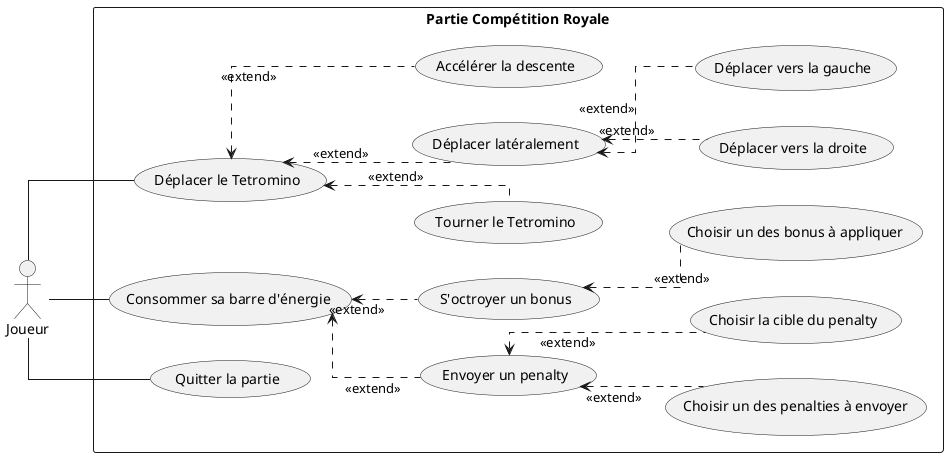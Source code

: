@startuml RoyalUseCase

'Royal-Competitive Mode'
' NOTE: We could add "pause", "resume" & "stop game" in game menu

left to right direction
actor Joueur as player
skinparam linetype ortho


rectangle "Partie Compétition Royale" as game {
    '### Social
    ' NOTE: we don't have to implement this but it would be a cool feature
    ' usecase "discuter" as chat

    '### Game Actions
    usecase "Déplacer le Tetromino" as move_piece
    usecase "Tourner le Tetromino" as rotate_piece

    'TODO: throw_penalty or get shield if a certain quantity of energy is reached
    usecase "Consommer sa barre d'énergie" as use_energy
    
    usecase "Envoyer un penalty" as throw_penalty
    usecase "Choisir un des penalties à envoyer" as choose_penalty
    usecase "Choisir la cible du penalty" as choose_target

    usecase "S'octroyer un bonus" as get_bonus
    usecase "Choisir un des bonus à appliquer" as choose_bonus

    '### move piece subcases NOTE: is "extends" the right keyword for this
    usecase "Déplacer latéralement" as lateral_movement
    usecase "Accélérer la descente" as increase_descent
    usecase "Déplacer vers la droite" as move_right
    usecase "Déplacer vers la gauche" as move_left

    usecase "Quitter la partie" as quit_game
}

player -- move_piece
player -- quit_game
player -- use_energy
 
(move_piece) <-. (lateral_movement): <<extend>>
(move_piece) <-. (increase_descent): <<extend>>
(move_piece) <-. (rotate_piece): <<extend>>
(lateral_movement) <-. (move_right): <<extend>>
(lateral_movement) <-. (move_left): <<extend>>


(use_energy) <-. (throw_penalty): <<extend>>
(throw_penalty) <-. (choose_penalty): <<extend>> 
(throw_penalty) <-. (choose_target): <<extend>>

(use_energy) <-. (get_bonus): <<extend>>
(get_bonus) <-. (choose_bonus): <<extend>>

@enduml
